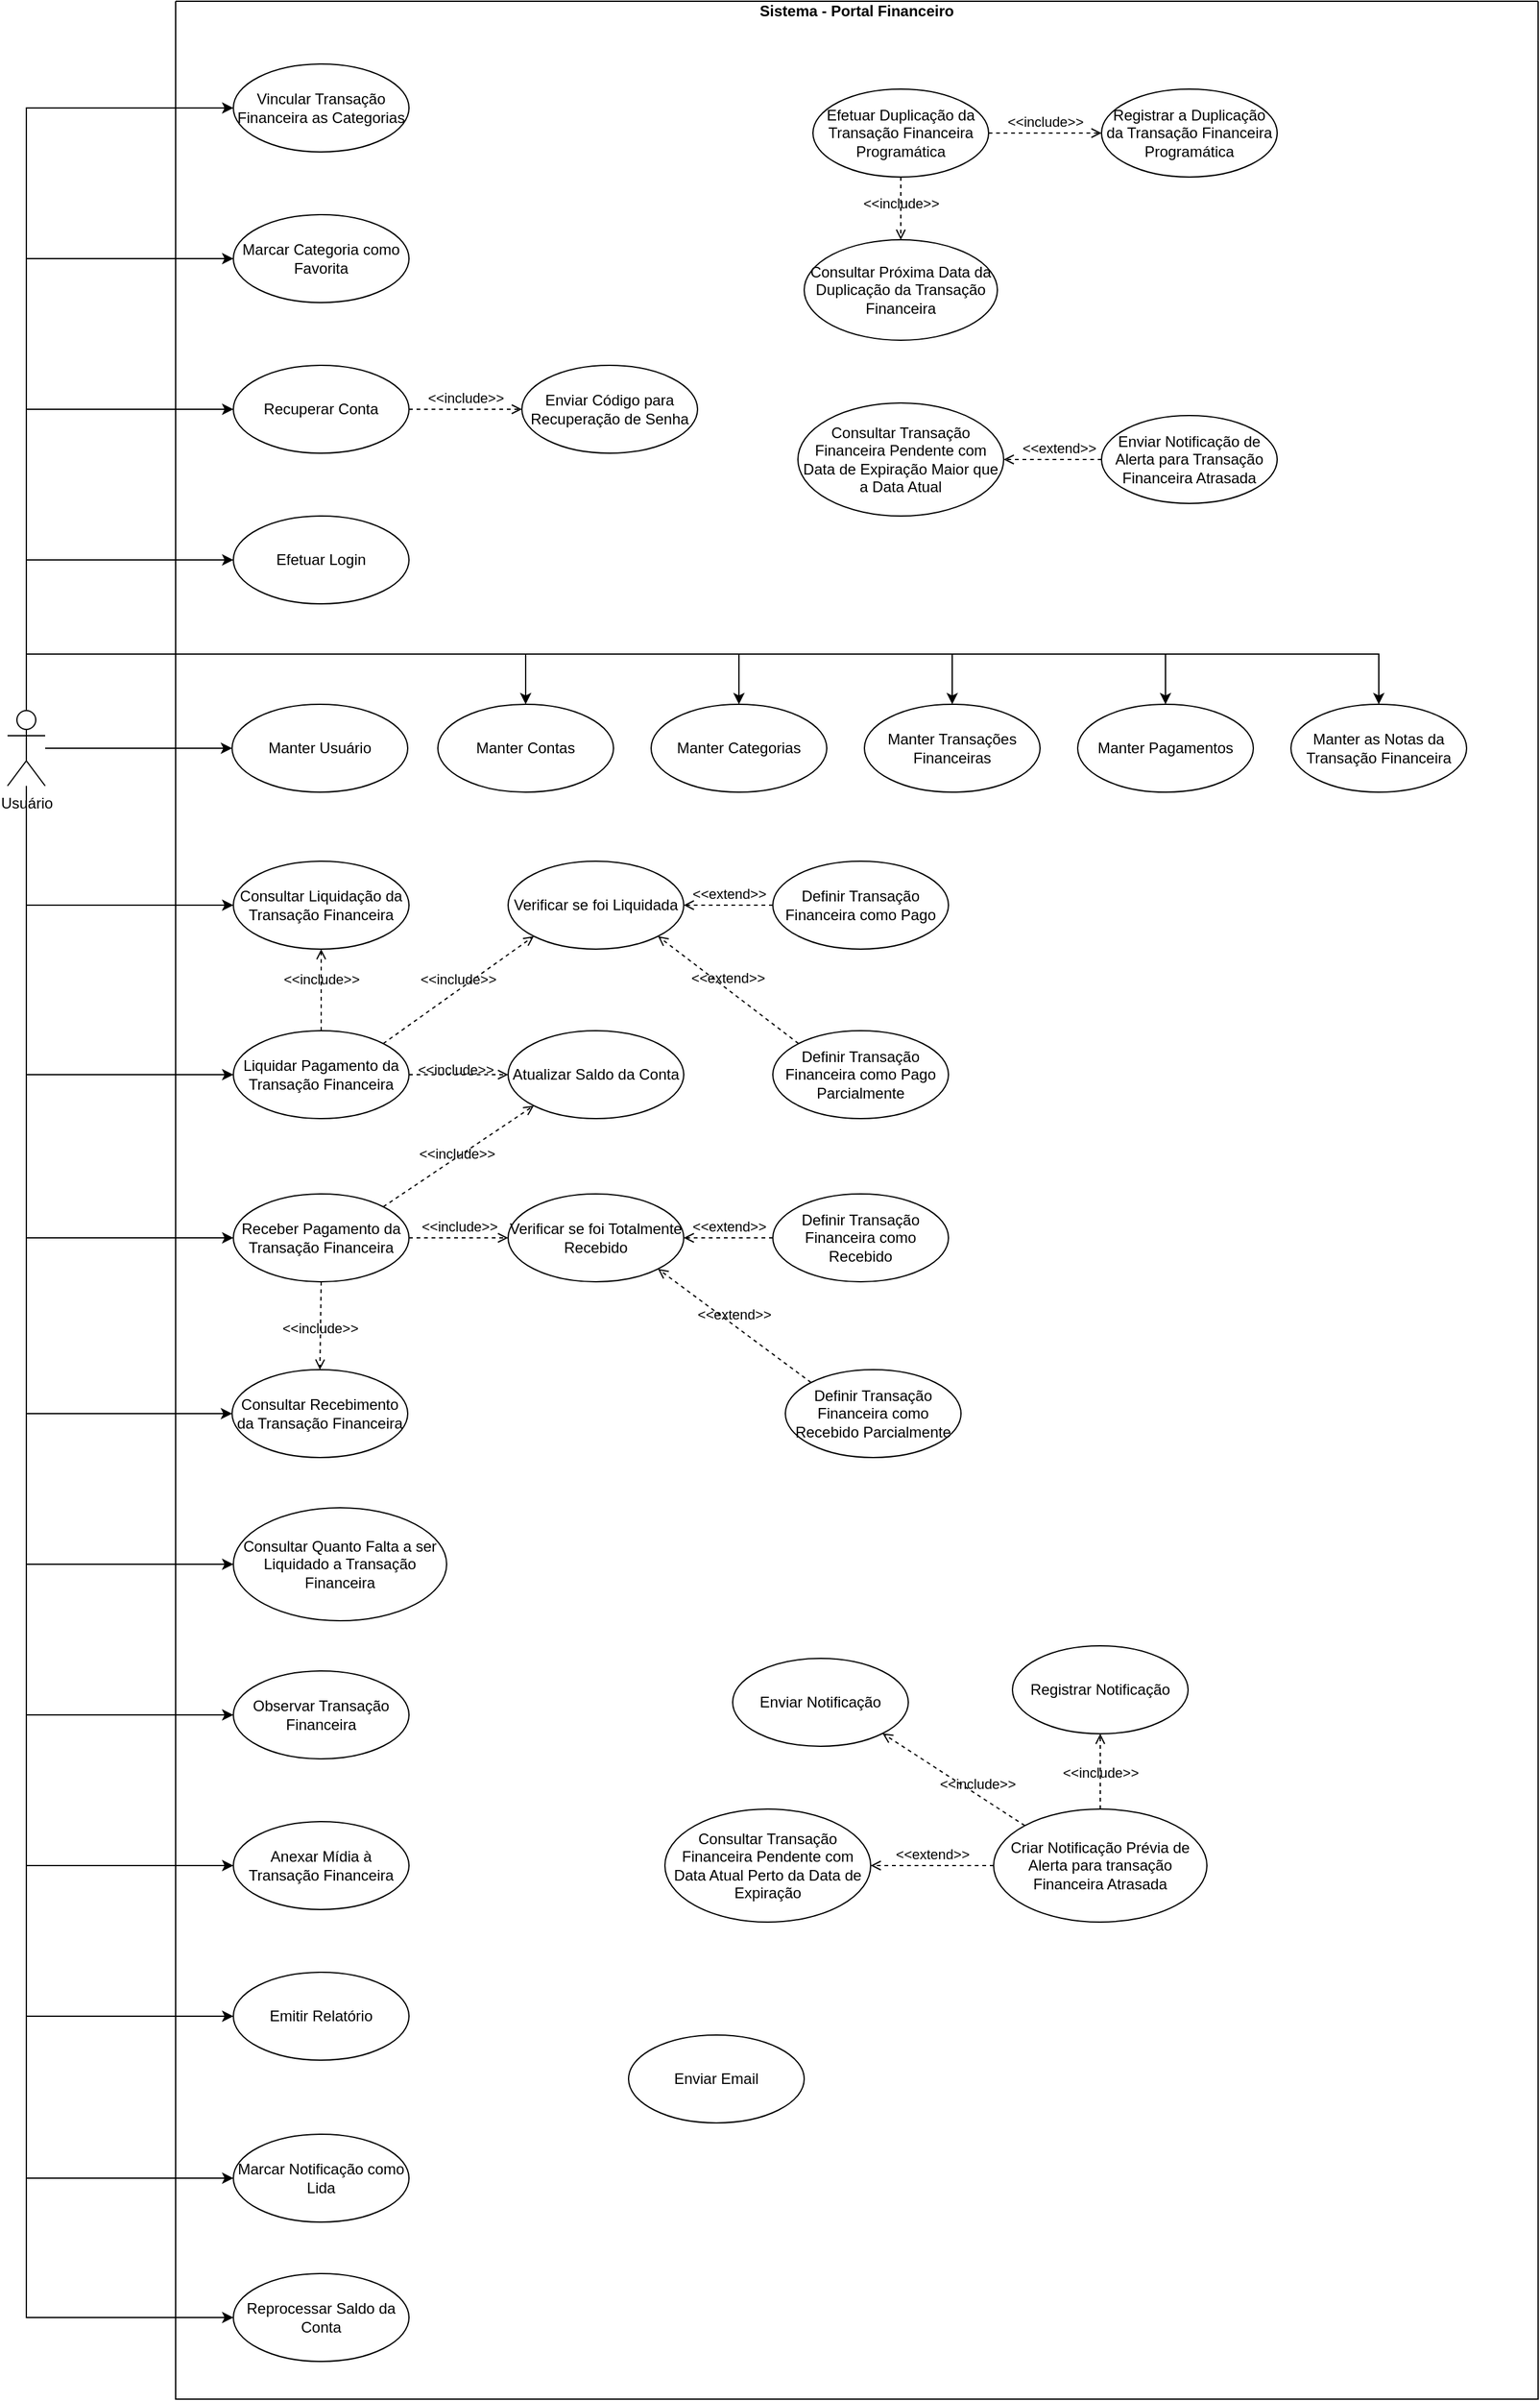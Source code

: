 <mxfile version="22.1.5" type="github">
  <diagram name="Página-1" id="0_DiLKsLMHJAqkCnHoMm">
    <mxGraphModel dx="3265" dy="1392" grid="1" gridSize="10" guides="1" tooltips="1" connect="1" arrows="1" fold="1" page="1" pageScale="1" pageWidth="827" pageHeight="1169" math="0" shadow="0">
      <root>
        <mxCell id="0" />
        <mxCell id="1" parent="0" />
        <mxCell id="VWrTSUjw16DK-F-tD3xL-19" style="edgeStyle=orthogonalEdgeStyle;rounded=0;orthogonalLoop=1;jettySize=auto;html=1;entryX=0.5;entryY=0;entryDx=0;entryDy=0;" parent="1" source="b8jXtvzzi0fBcoB_L3CN-16" target="b8jXtvzzi0fBcoB_L3CN-21" edge="1">
          <mxGeometry relative="1" as="geometry">
            <Array as="points">
              <mxPoint x="-735" y="780" />
              <mxPoint x="-337" y="780" />
            </Array>
          </mxGeometry>
        </mxCell>
        <mxCell id="VWrTSUjw16DK-F-tD3xL-20" style="edgeStyle=orthogonalEdgeStyle;rounded=0;orthogonalLoop=1;jettySize=auto;html=1;entryX=0.5;entryY=0;entryDx=0;entryDy=0;exitX=0.5;exitY=0;exitDx=0;exitDy=0;exitPerimeter=0;" parent="1" source="b8jXtvzzi0fBcoB_L3CN-16" target="b8jXtvzzi0fBcoB_L3CN-17" edge="1">
          <mxGeometry relative="1" as="geometry">
            <Array as="points">
              <mxPoint x="-735" y="780" />
              <mxPoint x="-167" y="780" />
            </Array>
          </mxGeometry>
        </mxCell>
        <mxCell id="VWrTSUjw16DK-F-tD3xL-17" value="&#xa;Sistema - Portal Financeiro" style="swimlane;startSize=0;" parent="1" vertex="1">
          <mxGeometry x="-616" y="260" width="1086" height="1910" as="geometry" />
        </mxCell>
        <mxCell id="b8jXtvzzi0fBcoB_L3CN-21" value="Manter Contas" style="ellipse;whiteSpace=wrap;html=1;" parent="VWrTSUjw16DK-F-tD3xL-17" vertex="1">
          <mxGeometry x="209" y="560" width="140" height="70" as="geometry" />
        </mxCell>
        <mxCell id="b8jXtvzzi0fBcoB_L3CN-22" value="Efetuar Login" style="ellipse;whiteSpace=wrap;html=1;" parent="VWrTSUjw16DK-F-tD3xL-17" vertex="1">
          <mxGeometry x="46" y="410" width="140" height="70" as="geometry" />
        </mxCell>
        <mxCell id="b8jXtvzzi0fBcoB_L3CN-17" value="Manter Categorias" style="ellipse;whiteSpace=wrap;html=1;" parent="VWrTSUjw16DK-F-tD3xL-17" vertex="1">
          <mxGeometry x="379" y="560" width="140" height="70" as="geometry" />
        </mxCell>
        <mxCell id="b8jXtvzzi0fBcoB_L3CN-18" value="Manter Transações Financeiras" style="ellipse;whiteSpace=wrap;html=1;" parent="VWrTSUjw16DK-F-tD3xL-17" vertex="1">
          <mxGeometry x="549" y="560" width="140" height="70" as="geometry" />
        </mxCell>
        <mxCell id="VWrTSUjw16DK-F-tD3xL-5" value="Manter Pagamentos" style="ellipse;whiteSpace=wrap;html=1;" parent="VWrTSUjw16DK-F-tD3xL-17" vertex="1">
          <mxGeometry x="719" y="560" width="140" height="70" as="geometry" />
        </mxCell>
        <mxCell id="f0Jf9Pf7vCraimB9YkaR-2" value="Manter as Notas da Transação Financeira" style="ellipse;whiteSpace=wrap;html=1;" parent="VWrTSUjw16DK-F-tD3xL-17" vertex="1">
          <mxGeometry x="889" y="560" width="140" height="70" as="geometry" />
        </mxCell>
        <mxCell id="VWrTSUjw16DK-F-tD3xL-2" value="Recuperar Conta" style="ellipse;whiteSpace=wrap;html=1;" parent="VWrTSUjw16DK-F-tD3xL-17" vertex="1">
          <mxGeometry x="46" y="290" width="140" height="70" as="geometry" />
        </mxCell>
        <mxCell id="VWrTSUjw16DK-F-tD3xL-26" value="Enviar Código para Recuperação de Senha" style="ellipse;whiteSpace=wrap;html=1;" parent="VWrTSUjw16DK-F-tD3xL-17" vertex="1">
          <mxGeometry x="276" y="290" width="140" height="70" as="geometry" />
        </mxCell>
        <mxCell id="VWrTSUjw16DK-F-tD3xL-8" value="Liquidar Pagamento da Transação Financeira" style="ellipse;whiteSpace=wrap;html=1;" parent="VWrTSUjw16DK-F-tD3xL-17" vertex="1">
          <mxGeometry x="46" y="820" width="140" height="70" as="geometry" />
        </mxCell>
        <mxCell id="VWrTSUjw16DK-F-tD3xL-6" value="Consultar Liquidação da Transação Financeira" style="ellipse;whiteSpace=wrap;html=1;" parent="VWrTSUjw16DK-F-tD3xL-17" vertex="1">
          <mxGeometry x="46" y="685" width="140" height="70" as="geometry" />
        </mxCell>
        <mxCell id="yilj7VfgWse3Skz_e7k4-6" value="Verificar se foi Liquidada" style="ellipse;whiteSpace=wrap;html=1;" parent="VWrTSUjw16DK-F-tD3xL-17" vertex="1">
          <mxGeometry x="265" y="685" width="140" height="70" as="geometry" />
        </mxCell>
        <mxCell id="yilj7VfgWse3Skz_e7k4-8" value="Definir Transação Financeira como Pago" style="ellipse;whiteSpace=wrap;html=1;" parent="VWrTSUjw16DK-F-tD3xL-17" vertex="1">
          <mxGeometry x="476" y="685" width="140" height="70" as="geometry" />
        </mxCell>
        <mxCell id="yilj7VfgWse3Skz_e7k4-21" value="Definir Transação Financeira como Pago Parcialmente" style="ellipse;whiteSpace=wrap;html=1;" parent="VWrTSUjw16DK-F-tD3xL-17" vertex="1">
          <mxGeometry x="476" y="820" width="140" height="70" as="geometry" />
        </mxCell>
        <mxCell id="yilj7VfgWse3Skz_e7k4-25" value="&amp;lt;&amp;lt;extend&amp;gt;&amp;gt;" style="html=1;verticalAlign=bottom;labelBackgroundColor=none;endArrow=open;endFill=0;dashed=1;rounded=0;exitX=0;exitY=0;exitDx=0;exitDy=0;entryX=1;entryY=1;entryDx=0;entryDy=0;" parent="VWrTSUjw16DK-F-tD3xL-17" source="yilj7VfgWse3Skz_e7k4-21" target="yilj7VfgWse3Skz_e7k4-6" edge="1">
          <mxGeometry width="160" relative="1" as="geometry">
            <mxPoint x="326" y="936" as="sourcePoint" />
            <mxPoint x="486" y="936" as="targetPoint" />
          </mxGeometry>
        </mxCell>
        <mxCell id="yilj7VfgWse3Skz_e7k4-26" value="&amp;lt;&amp;lt;extend&amp;gt;&amp;gt;" style="html=1;verticalAlign=bottom;labelBackgroundColor=none;endArrow=open;endFill=0;dashed=1;rounded=0;exitX=0;exitY=0.5;exitDx=0;exitDy=0;entryX=1;entryY=0.5;entryDx=0;entryDy=0;" parent="VWrTSUjw16DK-F-tD3xL-17" source="yilj7VfgWse3Skz_e7k4-8" target="yilj7VfgWse3Skz_e7k4-6" edge="1">
          <mxGeometry width="160" relative="1" as="geometry">
            <mxPoint x="416" y="869.8" as="sourcePoint" />
            <mxPoint x="576" y="869.8" as="targetPoint" />
          </mxGeometry>
        </mxCell>
        <mxCell id="VWrTSUjw16DK-F-tD3xL-3" value="Marcar Categoria como Favorita" style="ellipse;whiteSpace=wrap;html=1;" parent="VWrTSUjw16DK-F-tD3xL-17" vertex="1">
          <mxGeometry x="46" y="170" width="140" height="70" as="geometry" />
        </mxCell>
        <mxCell id="VWrTSUjw16DK-F-tD3xL-4" value="Vincular Transação Financeira as Categorias" style="ellipse;whiteSpace=wrap;html=1;" parent="VWrTSUjw16DK-F-tD3xL-17" vertex="1">
          <mxGeometry x="46" y="50" width="140" height="70" as="geometry" />
        </mxCell>
        <mxCell id="yilj7VfgWse3Skz_e7k4-29" value="&amp;lt;&amp;lt;include&amp;gt;&amp;gt;" style="html=1;verticalAlign=bottom;labelBackgroundColor=none;endArrow=open;endFill=0;dashed=1;rounded=0;exitX=1;exitY=0.5;exitDx=0;exitDy=0;entryX=0;entryY=0.5;entryDx=0;entryDy=0;" parent="VWrTSUjw16DK-F-tD3xL-17" source="VWrTSUjw16DK-F-tD3xL-2" target="VWrTSUjw16DK-F-tD3xL-26" edge="1">
          <mxGeometry width="160" relative="1" as="geometry">
            <mxPoint x="286" y="430.0" as="sourcePoint" />
            <mxPoint x="446" y="430.0" as="targetPoint" />
          </mxGeometry>
        </mxCell>
        <mxCell id="yilj7VfgWse3Skz_e7k4-33" value="&amp;lt;&amp;lt;include&amp;gt;&amp;gt;" style="html=1;verticalAlign=bottom;labelBackgroundColor=none;endArrow=open;endFill=0;dashed=1;rounded=0;exitX=0.5;exitY=0;exitDx=0;exitDy=0;" parent="VWrTSUjw16DK-F-tD3xL-17" source="VWrTSUjw16DK-F-tD3xL-8" edge="1">
          <mxGeometry width="160" relative="1" as="geometry">
            <mxPoint x="116" y="835" as="sourcePoint" />
            <mxPoint x="116" y="755" as="targetPoint" />
          </mxGeometry>
        </mxCell>
        <mxCell id="yilj7VfgWse3Skz_e7k4-34" value="&amp;lt;&amp;lt;include&amp;gt;&amp;gt;" style="html=1;verticalAlign=bottom;labelBackgroundColor=none;endArrow=open;endFill=0;dashed=1;rounded=0;exitX=1;exitY=0;exitDx=0;exitDy=0;entryX=0;entryY=1;entryDx=0;entryDy=0;" parent="VWrTSUjw16DK-F-tD3xL-17" source="VWrTSUjw16DK-F-tD3xL-8" target="yilj7VfgWse3Skz_e7k4-6" edge="1">
          <mxGeometry width="160" relative="1" as="geometry">
            <mxPoint x="201" y="900" as="sourcePoint" />
            <mxPoint x="201" y="990" as="targetPoint" />
          </mxGeometry>
        </mxCell>
        <mxCell id="VWrTSUjw16DK-F-tD3xL-9" value="Observar Transação Financeira" style="ellipse;whiteSpace=wrap;html=1;" parent="VWrTSUjw16DK-F-tD3xL-17" vertex="1">
          <mxGeometry x="46" y="1330" width="140" height="70" as="geometry" />
        </mxCell>
        <mxCell id="VWrTSUjw16DK-F-tD3xL-10" value="Registrar a Duplicação da Transação Financeira Programática" style="ellipse;whiteSpace=wrap;html=1;" parent="VWrTSUjw16DK-F-tD3xL-17" vertex="1">
          <mxGeometry x="738" y="70" width="140" height="70" as="geometry" />
        </mxCell>
        <mxCell id="f0Jf9Pf7vCraimB9YkaR-1" value="Efetuar Duplicação da Transação Financeira Programática" style="ellipse;whiteSpace=wrap;html=1;" parent="VWrTSUjw16DK-F-tD3xL-17" vertex="1">
          <mxGeometry x="508" y="70" width="140" height="70" as="geometry" />
        </mxCell>
        <mxCell id="yilj7VfgWse3Skz_e7k4-38" value="&amp;lt;&amp;lt;include&amp;gt;&amp;gt;" style="html=1;verticalAlign=bottom;labelBackgroundColor=none;endArrow=open;endFill=0;dashed=1;rounded=0;exitX=1;exitY=0.5;exitDx=0;exitDy=0;entryX=0;entryY=0.5;entryDx=0;entryDy=0;" parent="VWrTSUjw16DK-F-tD3xL-17" source="f0Jf9Pf7vCraimB9YkaR-1" target="VWrTSUjw16DK-F-tD3xL-10" edge="1">
          <mxGeometry width="160" relative="1" as="geometry">
            <mxPoint x="648" y="200" as="sourcePoint" />
            <mxPoint x="768" y="200" as="targetPoint" />
          </mxGeometry>
        </mxCell>
        <mxCell id="yilj7VfgWse3Skz_e7k4-3" value="Consultar Próxima Data da Duplicação da Transação Financeira" style="ellipse;whiteSpace=wrap;html=1;" parent="VWrTSUjw16DK-F-tD3xL-17" vertex="1">
          <mxGeometry x="501" y="190" width="154" height="80" as="geometry" />
        </mxCell>
        <mxCell id="yilj7VfgWse3Skz_e7k4-39" value="&amp;lt;&amp;lt;include&amp;gt;&amp;gt;" style="html=1;verticalAlign=bottom;labelBackgroundColor=none;endArrow=open;endFill=0;dashed=1;rounded=0;exitX=0.5;exitY=1;exitDx=0;exitDy=0;entryX=0.5;entryY=0;entryDx=0;entryDy=0;" parent="VWrTSUjw16DK-F-tD3xL-17" source="f0Jf9Pf7vCraimB9YkaR-1" target="yilj7VfgWse3Skz_e7k4-3" edge="1">
          <mxGeometry x="0.2" width="160" relative="1" as="geometry">
            <mxPoint x="755" y="150" as="sourcePoint" />
            <mxPoint x="655" y="150" as="targetPoint" />
            <mxPoint as="offset" />
          </mxGeometry>
        </mxCell>
        <mxCell id="f0Jf9Pf7vCraimB9YkaR-3" value="Anexar Mídia à Transação Financeira" style="ellipse;whiteSpace=wrap;html=1;" parent="VWrTSUjw16DK-F-tD3xL-17" vertex="1">
          <mxGeometry x="46" y="1450" width="140" height="70" as="geometry" />
        </mxCell>
        <mxCell id="VWrTSUjw16DK-F-tD3xL-12" value="Emitir Relatório" style="ellipse;whiteSpace=wrap;html=1;" parent="VWrTSUjw16DK-F-tD3xL-17" vertex="1">
          <mxGeometry x="46" y="1570" width="140" height="70" as="geometry" />
        </mxCell>
        <mxCell id="yilj7VfgWse3Skz_e7k4-42" value="Consultar Transação Financeira Pendente com Data de Expiração Maior que a Data Atual" style="ellipse;whiteSpace=wrap;html=1;" parent="VWrTSUjw16DK-F-tD3xL-17" vertex="1">
          <mxGeometry x="496" y="320" width="164" height="90" as="geometry" />
        </mxCell>
        <mxCell id="VWrTSUjw16DK-F-tD3xL-15" value="Enviar Notificação de Alerta para Transação Financeira Atrasada" style="ellipse;whiteSpace=wrap;html=1;" parent="VWrTSUjw16DK-F-tD3xL-17" vertex="1">
          <mxGeometry x="738" y="330" width="140" height="70" as="geometry" />
        </mxCell>
        <mxCell id="yilj7VfgWse3Skz_e7k4-43" value="&amp;lt;&amp;lt;extend&amp;gt;&amp;gt;" style="html=1;verticalAlign=bottom;labelBackgroundColor=none;endArrow=open;endFill=0;dashed=1;rounded=0;entryX=1;entryY=0.5;entryDx=0;entryDy=0;exitX=0;exitY=0.5;exitDx=0;exitDy=0;" parent="VWrTSUjw16DK-F-tD3xL-17" source="VWrTSUjw16DK-F-tD3xL-15" target="yilj7VfgWse3Skz_e7k4-42" edge="1">
          <mxGeometry x="-0.118" width="160" relative="1" as="geometry">
            <mxPoint x="718" y="290" as="sourcePoint" />
            <mxPoint x="878" y="290" as="targetPoint" />
            <mxPoint as="offset" />
          </mxGeometry>
        </mxCell>
        <mxCell id="yilj7VfgWse3Skz_e7k4-44" value="Registrar Notificação" style="ellipse;whiteSpace=wrap;html=1;" parent="VWrTSUjw16DK-F-tD3xL-17" vertex="1">
          <mxGeometry x="667" y="1310" width="140" height="70" as="geometry" />
        </mxCell>
        <mxCell id="b8jXtvzzi0fBcoB_L3CN-23" value="Enviar Notificação" style="ellipse;whiteSpace=wrap;html=1;" parent="VWrTSUjw16DK-F-tD3xL-17" vertex="1">
          <mxGeometry x="444" y="1320" width="140" height="70" as="geometry" />
        </mxCell>
        <mxCell id="VWrTSUjw16DK-F-tD3xL-13" value="Enviar Email" style="ellipse;whiteSpace=wrap;html=1;" parent="VWrTSUjw16DK-F-tD3xL-17" vertex="1">
          <mxGeometry x="361" y="1620" width="140" height="70" as="geometry" />
        </mxCell>
        <mxCell id="VWrTSUjw16DK-F-tD3xL-14" value="Marcar Notificação como Lida" style="ellipse;whiteSpace=wrap;html=1;" parent="VWrTSUjw16DK-F-tD3xL-17" vertex="1">
          <mxGeometry x="46" y="1699" width="140" height="70" as="geometry" />
        </mxCell>
        <mxCell id="VWrTSUjw16DK-F-tD3xL-16" value="Criar Notificação Prévia de Alerta para transação Financeira Atrasada" style="ellipse;whiteSpace=wrap;html=1;" parent="VWrTSUjw16DK-F-tD3xL-17" vertex="1">
          <mxGeometry x="652" y="1440" width="170" height="90" as="geometry" />
        </mxCell>
        <mxCell id="yilj7VfgWse3Skz_e7k4-46" value="Consultar Transação Financeira Pendente com Data Atual Perto da Data de Expiração" style="ellipse;whiteSpace=wrap;html=1;" parent="VWrTSUjw16DK-F-tD3xL-17" vertex="1">
          <mxGeometry x="390" y="1440" width="164" height="90" as="geometry" />
        </mxCell>
        <mxCell id="yilj7VfgWse3Skz_e7k4-48" value="&amp;lt;&amp;lt;extend&amp;gt;&amp;gt;" style="html=1;verticalAlign=bottom;labelBackgroundColor=none;endArrow=open;endFill=0;dashed=1;rounded=0;exitX=0;exitY=0.5;exitDx=0;exitDy=0;entryX=1;entryY=0.5;entryDx=0;entryDy=0;" parent="VWrTSUjw16DK-F-tD3xL-17" source="VWrTSUjw16DK-F-tD3xL-16" target="yilj7VfgWse3Skz_e7k4-46" edge="1">
          <mxGeometry width="160" relative="1" as="geometry">
            <mxPoint x="804" y="1354" as="sourcePoint" />
            <mxPoint x="694" y="1300" as="targetPoint" />
          </mxGeometry>
        </mxCell>
        <mxCell id="yilj7VfgWse3Skz_e7k4-49" value="&amp;lt;&amp;lt;include&amp;gt;&amp;gt;" style="html=1;verticalAlign=bottom;labelBackgroundColor=none;endArrow=open;endFill=0;dashed=1;rounded=0;exitX=0.5;exitY=0;exitDx=0;exitDy=0;entryX=0.5;entryY=1;entryDx=0;entryDy=0;" parent="VWrTSUjw16DK-F-tD3xL-17" source="VWrTSUjw16DK-F-tD3xL-16" target="yilj7VfgWse3Skz_e7k4-44" edge="1">
          <mxGeometry x="-0.333" width="160" relative="1" as="geometry">
            <mxPoint x="602" y="1050" as="sourcePoint" />
            <mxPoint x="682" y="1050" as="targetPoint" />
            <mxPoint as="offset" />
          </mxGeometry>
        </mxCell>
        <mxCell id="yilj7VfgWse3Skz_e7k4-50" value="&amp;lt;&amp;lt;include&amp;gt;&amp;gt;" style="html=1;verticalAlign=bottom;labelBackgroundColor=none;endArrow=open;endFill=0;dashed=1;rounded=0;exitX=0;exitY=0;exitDx=0;exitDy=0;entryX=1;entryY=1;entryDx=0;entryDy=0;" parent="VWrTSUjw16DK-F-tD3xL-17" source="VWrTSUjw16DK-F-tD3xL-16" target="b8jXtvzzi0fBcoB_L3CN-23" edge="1">
          <mxGeometry x="-0.333" width="160" relative="1" as="geometry">
            <mxPoint x="623.57" y="1440" as="sourcePoint" />
            <mxPoint x="623.57" y="1380" as="targetPoint" />
            <mxPoint as="offset" />
          </mxGeometry>
        </mxCell>
        <mxCell id="EE45wlsQavZnWC5bD8Yp-1" value="Receber Pagamento da Transação Financeira" style="ellipse;whiteSpace=wrap;html=1;" parent="VWrTSUjw16DK-F-tD3xL-17" vertex="1">
          <mxGeometry x="46" y="950" width="140" height="70" as="geometry" />
        </mxCell>
        <mxCell id="EE45wlsQavZnWC5bD8Yp-2" value="Consultar Recebimento da Transação Financeira" style="ellipse;whiteSpace=wrap;html=1;" parent="VWrTSUjw16DK-F-tD3xL-17" vertex="1">
          <mxGeometry x="45" y="1090" width="140" height="70" as="geometry" />
        </mxCell>
        <mxCell id="EE45wlsQavZnWC5bD8Yp-3" value="Verificar se foi Totalmente Recebido" style="ellipse;whiteSpace=wrap;html=1;" parent="VWrTSUjw16DK-F-tD3xL-17" vertex="1">
          <mxGeometry x="265" y="950" width="140" height="70" as="geometry" />
        </mxCell>
        <mxCell id="EE45wlsQavZnWC5bD8Yp-4" value="Definir Transação Financeira como Recebido" style="ellipse;whiteSpace=wrap;html=1;" parent="VWrTSUjw16DK-F-tD3xL-17" vertex="1">
          <mxGeometry x="476" y="950" width="140" height="70" as="geometry" />
        </mxCell>
        <mxCell id="EE45wlsQavZnWC5bD8Yp-5" value="Definir Transação Financeira como Recebido Parcialmente" style="ellipse;whiteSpace=wrap;html=1;" parent="VWrTSUjw16DK-F-tD3xL-17" vertex="1">
          <mxGeometry x="486" y="1090" width="140" height="70" as="geometry" />
        </mxCell>
        <mxCell id="EE45wlsQavZnWC5bD8Yp-6" value="&amp;lt;&amp;lt;extend&amp;gt;&amp;gt;" style="html=1;verticalAlign=bottom;labelBackgroundColor=none;endArrow=open;endFill=0;dashed=1;rounded=0;exitX=0;exitY=0;exitDx=0;exitDy=0;entryX=1;entryY=1;entryDx=0;entryDy=0;" parent="VWrTSUjw16DK-F-tD3xL-17" source="EE45wlsQavZnWC5bD8Yp-5" target="EE45wlsQavZnWC5bD8Yp-3" edge="1">
          <mxGeometry width="160" relative="1" as="geometry">
            <mxPoint x="325" y="1069" as="sourcePoint" />
            <mxPoint x="485" y="1069" as="targetPoint" />
          </mxGeometry>
        </mxCell>
        <mxCell id="EE45wlsQavZnWC5bD8Yp-7" value="&amp;lt;&amp;lt;extend&amp;gt;&amp;gt;" style="html=1;verticalAlign=bottom;labelBackgroundColor=none;endArrow=open;endFill=0;dashed=1;rounded=0;exitX=0;exitY=0.5;exitDx=0;exitDy=0;entryX=1;entryY=0.5;entryDx=0;entryDy=0;" parent="VWrTSUjw16DK-F-tD3xL-17" source="EE45wlsQavZnWC5bD8Yp-4" target="EE45wlsQavZnWC5bD8Yp-3" edge="1">
          <mxGeometry x="0.002" width="160" relative="1" as="geometry">
            <mxPoint x="416" y="1073.8" as="sourcePoint" />
            <mxPoint x="576" y="1073.8" as="targetPoint" />
            <mxPoint as="offset" />
          </mxGeometry>
        </mxCell>
        <mxCell id="EE45wlsQavZnWC5bD8Yp-8" value="&amp;lt;&amp;lt;include&amp;gt;&amp;gt;" style="html=1;verticalAlign=bottom;labelBackgroundColor=none;endArrow=open;endFill=0;dashed=1;rounded=0;exitX=0.5;exitY=1;exitDx=0;exitDy=0;entryX=0.5;entryY=0;entryDx=0;entryDy=0;" parent="VWrTSUjw16DK-F-tD3xL-17" source="EE45wlsQavZnWC5bD8Yp-1" target="EE45wlsQavZnWC5bD8Yp-2" edge="1">
          <mxGeometry x="0.333" width="160" relative="1" as="geometry">
            <mxPoint x="216" y="1053" as="sourcePoint" />
            <mxPoint x="376" y="1053" as="targetPoint" />
            <mxPoint as="offset" />
          </mxGeometry>
        </mxCell>
        <mxCell id="EE45wlsQavZnWC5bD8Yp-9" value="&amp;lt;&amp;lt;include&amp;gt;&amp;gt;" style="html=1;verticalAlign=bottom;labelBackgroundColor=none;endArrow=open;endFill=0;dashed=1;rounded=0;exitX=1;exitY=0.5;exitDx=0;exitDy=0;entryX=0;entryY=0.5;entryDx=0;entryDy=0;" parent="VWrTSUjw16DK-F-tD3xL-17" source="EE45wlsQavZnWC5bD8Yp-1" target="EE45wlsQavZnWC5bD8Yp-3" edge="1">
          <mxGeometry width="160" relative="1" as="geometry">
            <mxPoint x="201" y="1123" as="sourcePoint" />
            <mxPoint x="201" y="1213" as="targetPoint" />
          </mxGeometry>
        </mxCell>
        <mxCell id="bN-oxST8GOgfbcB53ArP-1" value="Atualizar Saldo da Conta" style="ellipse;whiteSpace=wrap;html=1;" parent="VWrTSUjw16DK-F-tD3xL-17" vertex="1">
          <mxGeometry x="265" y="820" width="140" height="70" as="geometry" />
        </mxCell>
        <mxCell id="bN-oxST8GOgfbcB53ArP-3" value="&amp;lt;&amp;lt;include&amp;gt;&amp;gt;" style="html=1;verticalAlign=bottom;labelBackgroundColor=none;endArrow=open;endFill=0;dashed=1;rounded=0;exitX=1;exitY=0;exitDx=0;exitDy=0;entryX=0;entryY=1;entryDx=0;entryDy=0;" parent="VWrTSUjw16DK-F-tD3xL-17" source="EE45wlsQavZnWC5bD8Yp-1" target="bN-oxST8GOgfbcB53ArP-1" edge="1">
          <mxGeometry x="-0.065" y="-5" width="160" relative="1" as="geometry">
            <mxPoint x="203" y="933" as="sourcePoint" />
            <mxPoint x="323" y="1063" as="targetPoint" />
            <mxPoint as="offset" />
          </mxGeometry>
        </mxCell>
        <mxCell id="bN-oxST8GOgfbcB53ArP-4" value="&amp;lt;&amp;lt;include&amp;gt;&amp;gt;" style="html=1;verticalAlign=bottom;labelBackgroundColor=none;endArrow=open;endFill=0;dashed=1;rounded=0;exitX=1;exitY=0.5;exitDx=0;exitDy=0;entryX=0;entryY=0.5;entryDx=0;entryDy=0;" parent="VWrTSUjw16DK-F-tD3xL-17" source="VWrTSUjw16DK-F-tD3xL-8" target="bN-oxST8GOgfbcB53ArP-1" edge="1">
          <mxGeometry x="-0.065" y="-5" width="160" relative="1" as="geometry">
            <mxPoint x="196" y="989" as="sourcePoint" />
            <mxPoint x="276" y="989" as="targetPoint" />
            <mxPoint as="offset" />
          </mxGeometry>
        </mxCell>
        <mxCell id="VWrTSUjw16DK-F-tD3xL-7" value="Consultar Quanto Falta a ser Liquidado a Transação Financeira" style="ellipse;whiteSpace=wrap;html=1;" parent="VWrTSUjw16DK-F-tD3xL-17" vertex="1">
          <mxGeometry x="46" y="1200" width="170" height="90" as="geometry" />
        </mxCell>
        <mxCell id="bN-oxST8GOgfbcB53ArP-5" value="Reprocessar Saldo da Conta" style="ellipse;whiteSpace=wrap;html=1;" parent="VWrTSUjw16DK-F-tD3xL-17" vertex="1">
          <mxGeometry x="46" y="1810" width="140" height="70" as="geometry" />
        </mxCell>
        <mxCell id="0Lhuuody1vc5648Uk5BK-1" value="Manter Usuário" style="ellipse;whiteSpace=wrap;html=1;" vertex="1" parent="VWrTSUjw16DK-F-tD3xL-17">
          <mxGeometry x="45" y="560" width="140" height="70" as="geometry" />
        </mxCell>
        <mxCell id="VWrTSUjw16DK-F-tD3xL-21" style="edgeStyle=orthogonalEdgeStyle;rounded=0;orthogonalLoop=1;jettySize=auto;html=1;entryX=0.5;entryY=0;entryDx=0;entryDy=0;" parent="1" source="b8jXtvzzi0fBcoB_L3CN-16" target="b8jXtvzzi0fBcoB_L3CN-18" edge="1">
          <mxGeometry relative="1" as="geometry">
            <mxPoint x="-735" y="830" as="sourcePoint" />
            <mxPoint x="-330" y="820" as="targetPoint" />
            <Array as="points">
              <mxPoint x="-735" y="780" />
              <mxPoint x="3" y="780" />
            </Array>
          </mxGeometry>
        </mxCell>
        <mxCell id="VWrTSUjw16DK-F-tD3xL-23" style="edgeStyle=orthogonalEdgeStyle;rounded=0;orthogonalLoop=1;jettySize=auto;html=1;entryX=0.5;entryY=0;entryDx=0;entryDy=0;exitX=0.5;exitY=0;exitDx=0;exitDy=0;exitPerimeter=0;" parent="1" source="b8jXtvzzi0fBcoB_L3CN-16" target="VWrTSUjw16DK-F-tD3xL-5" edge="1">
          <mxGeometry relative="1" as="geometry">
            <Array as="points">
              <mxPoint x="-735" y="780" />
              <mxPoint x="173" y="780" />
            </Array>
            <mxPoint x="-790" y="790" as="sourcePoint" />
          </mxGeometry>
        </mxCell>
        <mxCell id="VWrTSUjw16DK-F-tD3xL-24" style="edgeStyle=orthogonalEdgeStyle;rounded=0;orthogonalLoop=1;jettySize=auto;html=1;entryX=0.5;entryY=0;entryDx=0;entryDy=0;exitX=0.5;exitY=0;exitDx=0;exitDy=0;exitPerimeter=0;" parent="1" source="b8jXtvzzi0fBcoB_L3CN-16" target="f0Jf9Pf7vCraimB9YkaR-2" edge="1">
          <mxGeometry relative="1" as="geometry">
            <Array as="points">
              <mxPoint x="-735" y="780" />
              <mxPoint x="343" y="780" />
            </Array>
            <mxPoint x="-735" y="820" as="sourcePoint" />
          </mxGeometry>
        </mxCell>
        <mxCell id="VWrTSUjw16DK-F-tD3xL-25" style="edgeStyle=orthogonalEdgeStyle;rounded=0;orthogonalLoop=1;jettySize=auto;html=1;entryX=0;entryY=0.5;entryDx=0;entryDy=0;exitX=0.5;exitY=0;exitDx=0;exitDy=0;exitPerimeter=0;" parent="1" source="b8jXtvzzi0fBcoB_L3CN-16" target="b8jXtvzzi0fBcoB_L3CN-22" edge="1">
          <mxGeometry relative="1" as="geometry">
            <mxPoint x="-720" y="810" as="sourcePoint" />
            <Array as="points">
              <mxPoint x="-735" y="705" />
            </Array>
          </mxGeometry>
        </mxCell>
        <mxCell id="VWrTSUjw16DK-F-tD3xL-27" style="edgeStyle=orthogonalEdgeStyle;rounded=0;orthogonalLoop=1;jettySize=auto;html=1;entryX=0;entryY=0.5;entryDx=0;entryDy=0;exitX=0.5;exitY=0;exitDx=0;exitDy=0;exitPerimeter=0;" parent="1" source="b8jXtvzzi0fBcoB_L3CN-16" target="VWrTSUjw16DK-F-tD3xL-2" edge="1">
          <mxGeometry relative="1" as="geometry">
            <mxPoint x="-710" y="820" as="sourcePoint" />
          </mxGeometry>
        </mxCell>
        <mxCell id="yilj7VfgWse3Skz_e7k4-1" style="edgeStyle=orthogonalEdgeStyle;rounded=0;orthogonalLoop=1;jettySize=auto;html=1;entryX=0;entryY=0.5;entryDx=0;entryDy=0;" parent="1" source="b8jXtvzzi0fBcoB_L3CN-16" target="VWrTSUjw16DK-F-tD3xL-8" edge="1">
          <mxGeometry relative="1" as="geometry">
            <mxPoint x="-735" y="890" as="sourcePoint" />
            <Array as="points">
              <mxPoint x="-735" y="1115" />
            </Array>
          </mxGeometry>
        </mxCell>
        <mxCell id="yilj7VfgWse3Skz_e7k4-27" style="edgeStyle=orthogonalEdgeStyle;rounded=0;orthogonalLoop=1;jettySize=auto;html=1;entryX=0;entryY=0.5;entryDx=0;entryDy=0;" parent="1" source="b8jXtvzzi0fBcoB_L3CN-16" target="VWrTSUjw16DK-F-tD3xL-3" edge="1">
          <mxGeometry relative="1" as="geometry">
            <Array as="points">
              <mxPoint x="-735" y="465" />
            </Array>
          </mxGeometry>
        </mxCell>
        <mxCell id="yilj7VfgWse3Skz_e7k4-28" style="edgeStyle=orthogonalEdgeStyle;rounded=0;orthogonalLoop=1;jettySize=auto;html=1;entryX=0;entryY=0.5;entryDx=0;entryDy=0;" parent="1" source="b8jXtvzzi0fBcoB_L3CN-16" target="VWrTSUjw16DK-F-tD3xL-4" edge="1">
          <mxGeometry relative="1" as="geometry">
            <Array as="points">
              <mxPoint x="-735" y="345" />
            </Array>
          </mxGeometry>
        </mxCell>
        <mxCell id="yilj7VfgWse3Skz_e7k4-35" style="edgeStyle=orthogonalEdgeStyle;rounded=0;orthogonalLoop=1;jettySize=auto;html=1;entryX=0;entryY=0.5;entryDx=0;entryDy=0;" parent="1" source="b8jXtvzzi0fBcoB_L3CN-16" target="VWrTSUjw16DK-F-tD3xL-6" edge="1">
          <mxGeometry relative="1" as="geometry">
            <Array as="points">
              <mxPoint x="-735" y="980" />
            </Array>
          </mxGeometry>
        </mxCell>
        <mxCell id="yilj7VfgWse3Skz_e7k4-36" style="edgeStyle=orthogonalEdgeStyle;rounded=0;orthogonalLoop=1;jettySize=auto;html=1;entryX=0;entryY=0.5;entryDx=0;entryDy=0;" parent="1" source="b8jXtvzzi0fBcoB_L3CN-16" target="VWrTSUjw16DK-F-tD3xL-7" edge="1">
          <mxGeometry relative="1" as="geometry">
            <Array as="points">
              <mxPoint x="-735" y="1505" />
            </Array>
          </mxGeometry>
        </mxCell>
        <mxCell id="yilj7VfgWse3Skz_e7k4-37" style="edgeStyle=orthogonalEdgeStyle;rounded=0;orthogonalLoop=1;jettySize=auto;html=1;entryX=0;entryY=0.5;entryDx=0;entryDy=0;" parent="1" source="b8jXtvzzi0fBcoB_L3CN-16" target="VWrTSUjw16DK-F-tD3xL-9" edge="1">
          <mxGeometry relative="1" as="geometry">
            <Array as="points">
              <mxPoint x="-735" y="1625" />
            </Array>
          </mxGeometry>
        </mxCell>
        <mxCell id="yilj7VfgWse3Skz_e7k4-40" style="edgeStyle=orthogonalEdgeStyle;rounded=0;orthogonalLoop=1;jettySize=auto;html=1;entryX=0;entryY=0.5;entryDx=0;entryDy=0;" parent="1" source="b8jXtvzzi0fBcoB_L3CN-16" target="f0Jf9Pf7vCraimB9YkaR-3" edge="1">
          <mxGeometry relative="1" as="geometry">
            <Array as="points">
              <mxPoint x="-735" y="1745" />
            </Array>
          </mxGeometry>
        </mxCell>
        <mxCell id="yilj7VfgWse3Skz_e7k4-41" style="edgeStyle=orthogonalEdgeStyle;rounded=0;orthogonalLoop=1;jettySize=auto;html=1;entryX=0;entryY=0.5;entryDx=0;entryDy=0;" parent="1" source="b8jXtvzzi0fBcoB_L3CN-16" target="VWrTSUjw16DK-F-tD3xL-12" edge="1">
          <mxGeometry relative="1" as="geometry">
            <Array as="points">
              <mxPoint x="-735" y="1865" />
            </Array>
          </mxGeometry>
        </mxCell>
        <mxCell id="EE45wlsQavZnWC5bD8Yp-10" style="edgeStyle=orthogonalEdgeStyle;rounded=0;orthogonalLoop=1;jettySize=auto;html=1;entryX=0;entryY=0.5;entryDx=0;entryDy=0;" parent="1" source="b8jXtvzzi0fBcoB_L3CN-16" target="EE45wlsQavZnWC5bD8Yp-1" edge="1">
          <mxGeometry relative="1" as="geometry">
            <Array as="points">
              <mxPoint x="-735" y="1245" />
            </Array>
          </mxGeometry>
        </mxCell>
        <mxCell id="EE45wlsQavZnWC5bD8Yp-11" style="edgeStyle=orthogonalEdgeStyle;rounded=0;orthogonalLoop=1;jettySize=auto;html=1;entryX=0;entryY=0.5;entryDx=0;entryDy=0;" parent="1" source="b8jXtvzzi0fBcoB_L3CN-16" target="EE45wlsQavZnWC5bD8Yp-2" edge="1">
          <mxGeometry relative="1" as="geometry">
            <Array as="points">
              <mxPoint x="-735" y="1385" />
            </Array>
          </mxGeometry>
        </mxCell>
        <mxCell id="bN-oxST8GOgfbcB53ArP-6" style="edgeStyle=orthogonalEdgeStyle;rounded=0;orthogonalLoop=1;jettySize=auto;html=1;entryX=0;entryY=0.5;entryDx=0;entryDy=0;" parent="1" source="b8jXtvzzi0fBcoB_L3CN-16" target="bN-oxST8GOgfbcB53ArP-5" edge="1">
          <mxGeometry relative="1" as="geometry">
            <Array as="points">
              <mxPoint x="-735" y="2105" />
            </Array>
          </mxGeometry>
        </mxCell>
        <mxCell id="0Lhuuody1vc5648Uk5BK-2" style="edgeStyle=orthogonalEdgeStyle;rounded=0;orthogonalLoop=1;jettySize=auto;html=1;entryX=0;entryY=0.5;entryDx=0;entryDy=0;" edge="1" parent="1" source="b8jXtvzzi0fBcoB_L3CN-16" target="0Lhuuody1vc5648Uk5BK-1">
          <mxGeometry relative="1" as="geometry" />
        </mxCell>
        <mxCell id="b8jXtvzzi0fBcoB_L3CN-16" value="Usuário" style="shape=umlActor;verticalLabelPosition=bottom;verticalAlign=top;html=1;outlineConnect=0;" parent="1" vertex="1">
          <mxGeometry x="-750" y="825" width="30" height="60" as="geometry" />
        </mxCell>
        <mxCell id="yilj7VfgWse3Skz_e7k4-45" style="edgeStyle=orthogonalEdgeStyle;rounded=0;orthogonalLoop=1;jettySize=auto;html=1;entryX=0;entryY=0.5;entryDx=0;entryDy=0;" parent="1" source="b8jXtvzzi0fBcoB_L3CN-16" target="VWrTSUjw16DK-F-tD3xL-14" edge="1">
          <mxGeometry relative="1" as="geometry">
            <mxPoint x="-790" y="1754" as="targetPoint" />
            <Array as="points">
              <mxPoint x="-735" y="1994" />
            </Array>
          </mxGeometry>
        </mxCell>
      </root>
    </mxGraphModel>
  </diagram>
</mxfile>
